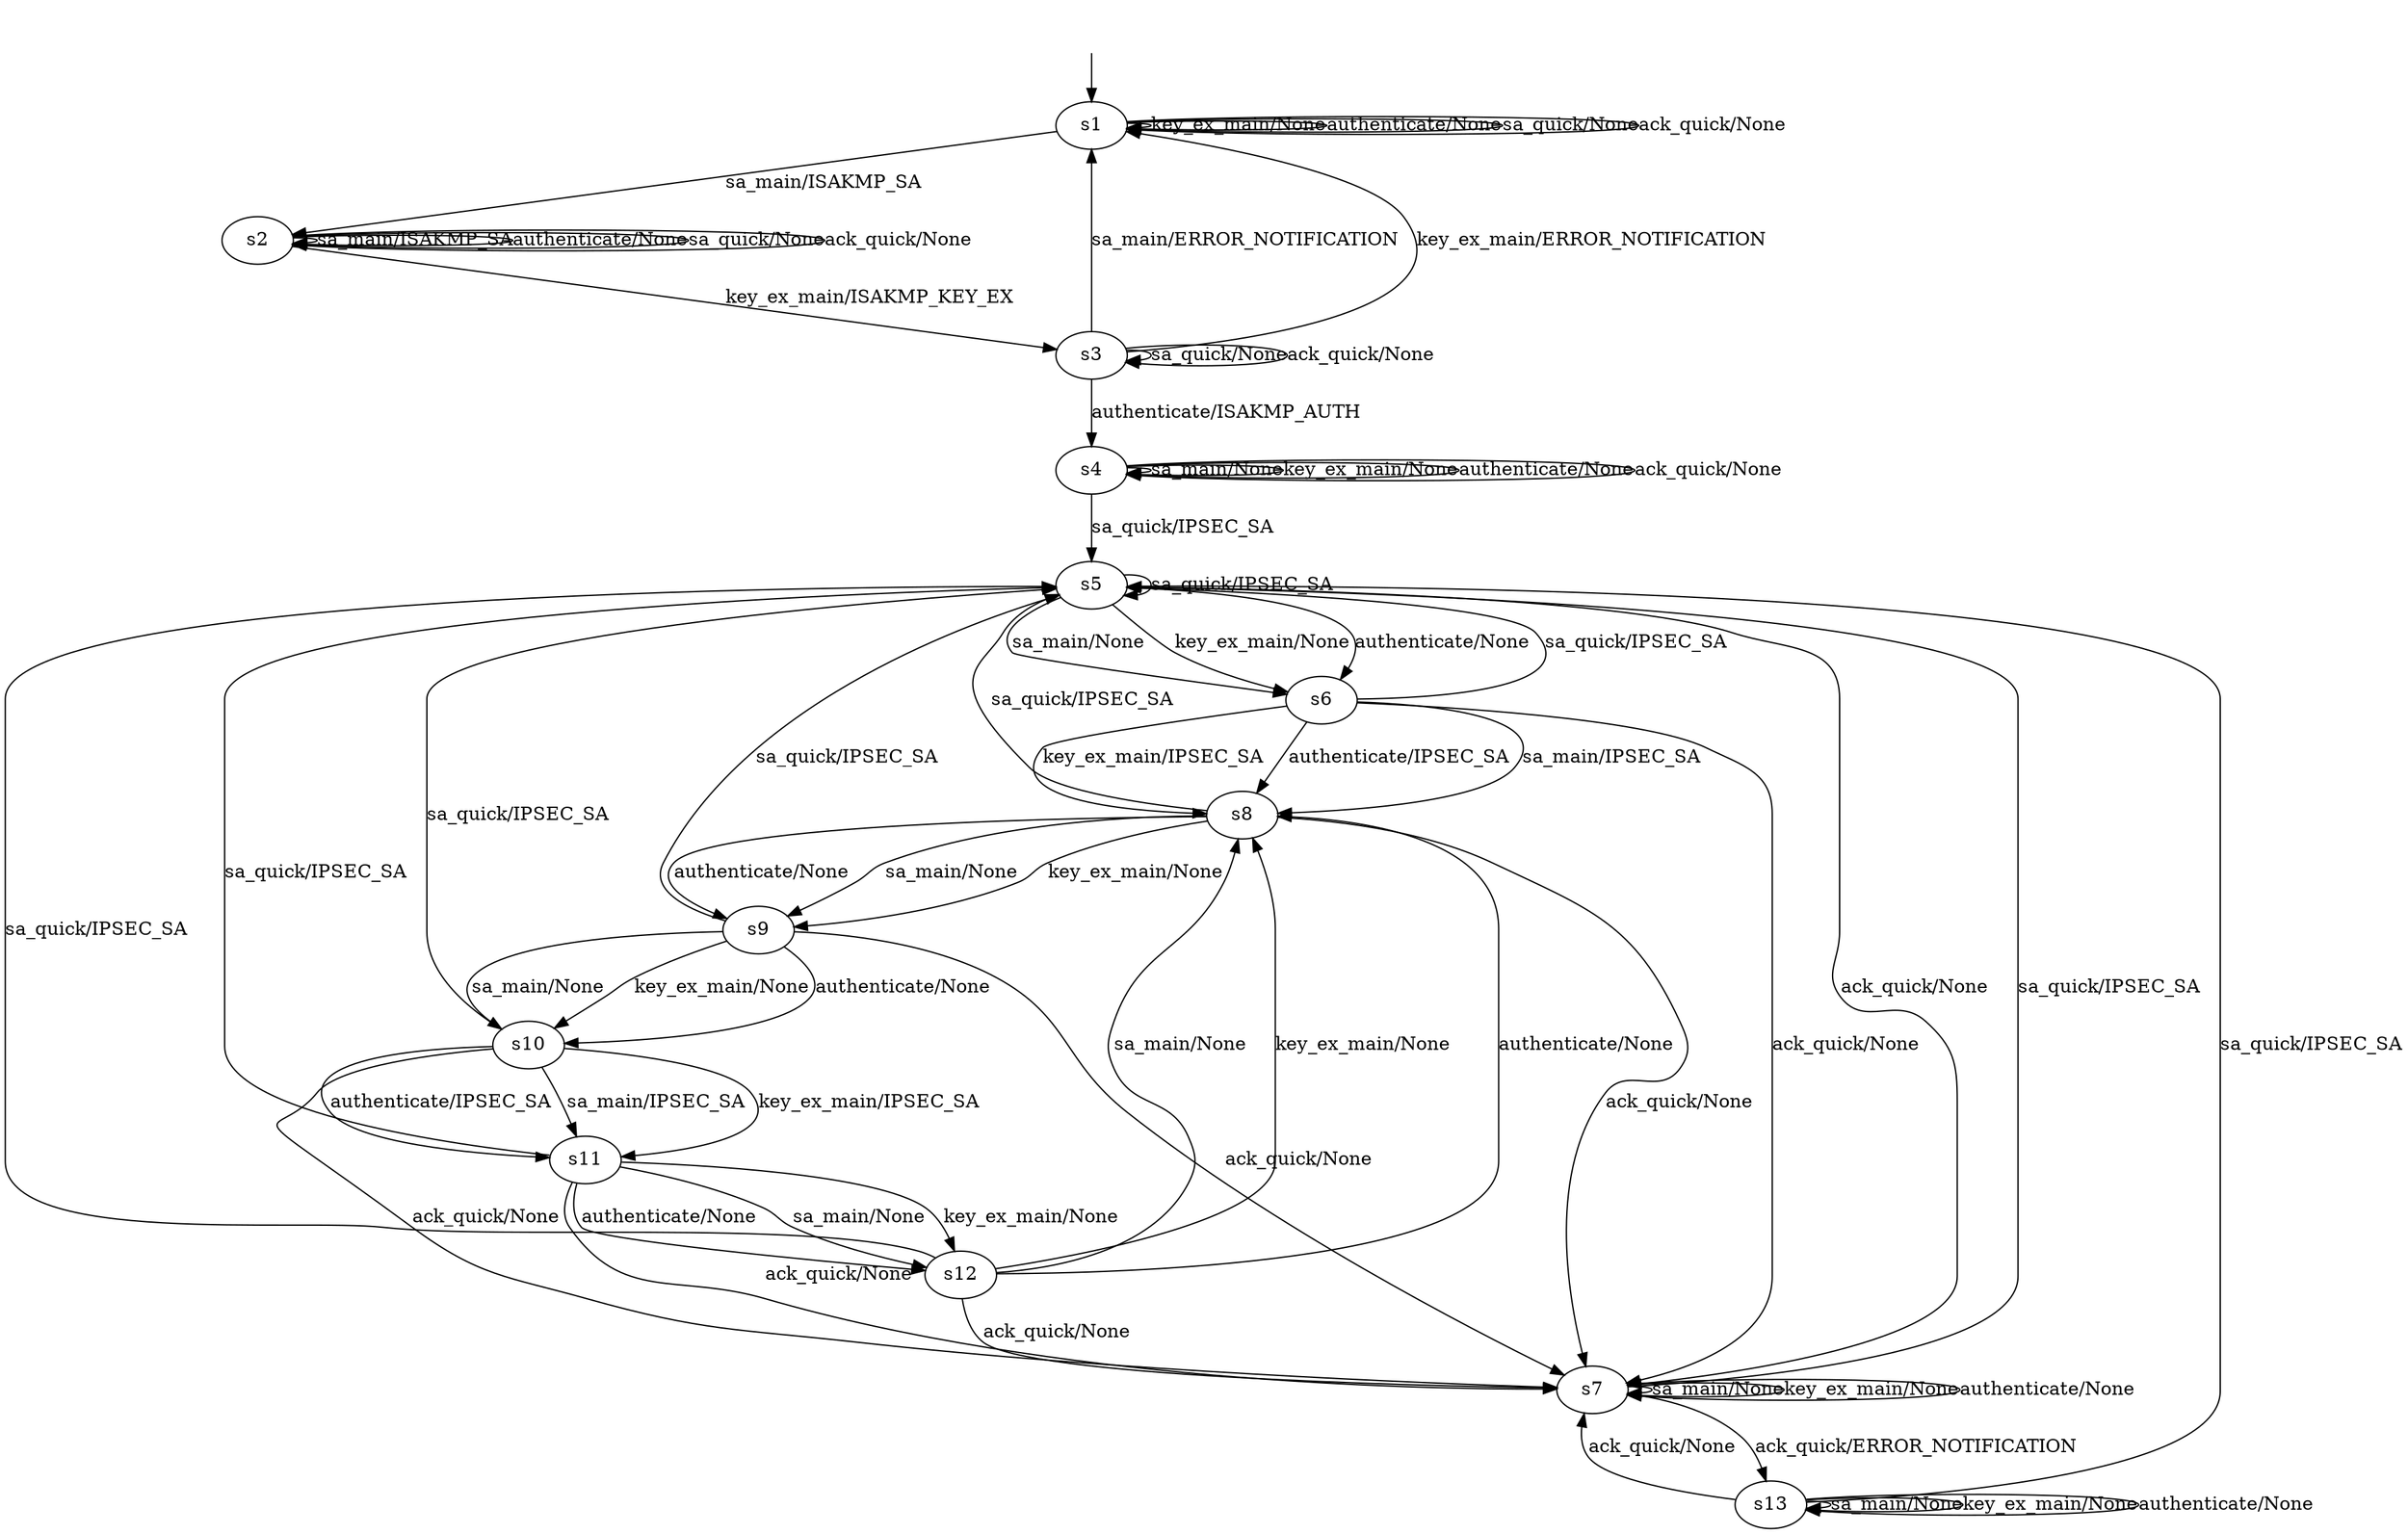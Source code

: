 digraph LearnedModel {
s1 [label=s1];
s2 [label=s2];
s3 [label=s3];
s4 [label=s4];
s5 [label=s5];
s6 [label=s6];
s7 [label=s7];
s8 [label=s8];
s9 [label=s9];
s10 [label=s10];
s11 [label=s11];
s12 [label=s12];
s13 [label=s13];
s1 -> s2  [label="sa_main/ISAKMP_SA"];
s1 -> s1  [label="key_ex_main/None"];
s1 -> s1  [label="authenticate/None"];
s1 -> s1  [label="sa_quick/None"];
s1 -> s1  [label="ack_quick/None"];
s2 -> s2  [label="sa_main/ISAKMP_SA"];
s2 -> s3  [label="key_ex_main/ISAKMP_KEY_EX"];
s2 -> s2  [label="authenticate/None"];
s2 -> s2  [label="sa_quick/None"];
s2 -> s2  [label="ack_quick/None"];
s3 -> s1  [label="sa_main/ERROR_NOTIFICATION"];
s3 -> s1  [label="key_ex_main/ERROR_NOTIFICATION"];
s3 -> s4  [label="authenticate/ISAKMP_AUTH"];
s3 -> s3  [label="sa_quick/None"];
s3 -> s3  [label="ack_quick/None"];
s4 -> s4  [label="sa_main/None"];
s4 -> s4  [label="key_ex_main/None"];
s4 -> s4  [label="authenticate/None"];
s4 -> s5  [label="sa_quick/IPSEC_SA"];
s4 -> s4  [label="ack_quick/None"];
s5 -> s6  [label="sa_main/None"];
s5 -> s6  [label="key_ex_main/None"];
s5 -> s6  [label="authenticate/None"];
s5 -> s5  [label="sa_quick/IPSEC_SA"];
s5 -> s7  [label="ack_quick/None"];
s6 -> s8  [label="sa_main/IPSEC_SA"];
s6 -> s8  [label="key_ex_main/IPSEC_SA"];
s6 -> s8  [label="authenticate/IPSEC_SA"];
s6 -> s5  [label="sa_quick/IPSEC_SA"];
s6 -> s7  [label="ack_quick/None"];
s7 -> s7  [label="sa_main/None"];
s7 -> s7  [label="key_ex_main/None"];
s7 -> s7  [label="authenticate/None"];
s7 -> s5  [label="sa_quick/IPSEC_SA"];
s7 -> s13  [label="ack_quick/ERROR_NOTIFICATION"];
s8 -> s9  [label="sa_main/None"];
s8 -> s9  [label="key_ex_main/None"];
s8 -> s9  [label="authenticate/None"];
s8 -> s5  [label="sa_quick/IPSEC_SA"];
s8 -> s7  [label="ack_quick/None"];
s9 -> s10  [label="sa_main/None"];
s9 -> s10  [label="key_ex_main/None"];
s9 -> s10  [label="authenticate/None"];
s9 -> s5  [label="sa_quick/IPSEC_SA"];
s9 -> s7  [label="ack_quick/None"];
s10 -> s11  [label="sa_main/IPSEC_SA"];
s10 -> s11  [label="key_ex_main/IPSEC_SA"];
s10 -> s11  [label="authenticate/IPSEC_SA"];
s10 -> s5  [label="sa_quick/IPSEC_SA"];
s10 -> s7  [label="ack_quick/None"];
s11 -> s12  [label="sa_main/None"];
s11 -> s12  [label="key_ex_main/None"];
s11 -> s12  [label="authenticate/None"];
s11 -> s5  [label="sa_quick/IPSEC_SA"];
s11 -> s7  [label="ack_quick/None"];
s12 -> s8  [label="sa_main/None"];
s12 -> s8  [label="key_ex_main/None"];
s12 -> s8  [label="authenticate/None"];
s12 -> s5  [label="sa_quick/IPSEC_SA"];
s12 -> s7  [label="ack_quick/None"];
s13 -> s13  [label="sa_main/None"];
s13 -> s13  [label="key_ex_main/None"];
s13 -> s13  [label="authenticate/None"];
s13 -> s5  [label="sa_quick/IPSEC_SA"];
s13 -> s7  [label="ack_quick/None"];
__start0 [label="", shape=none];
__start0 -> s1  [label=""];
}
